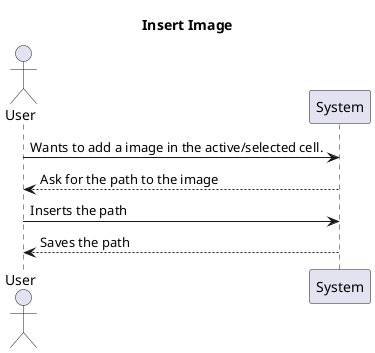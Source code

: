 @startuml
actor User
participant System
title : Insert Image
User -> System : Wants to add a image in the active/selected cell.
System-->User : Ask for the path to the image
User->System : Inserts the path
System-->User : Saves the path

@enduml
